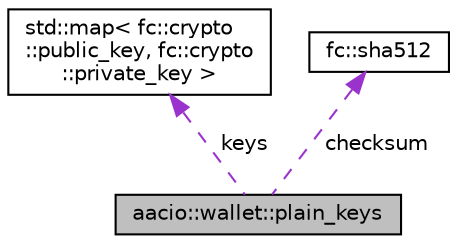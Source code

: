 digraph "aacio::wallet::plain_keys"
{
  edge [fontname="Helvetica",fontsize="10",labelfontname="Helvetica",labelfontsize="10"];
  node [fontname="Helvetica",fontsize="10",shape=record];
  Node1 [label="aacio::wallet::plain_keys",height=0.2,width=0.4,color="black", fillcolor="grey75", style="filled", fontcolor="black"];
  Node2 -> Node1 [dir="back",color="darkorchid3",fontsize="10",style="dashed",label=" keys" ];
  Node2 [label="std::map\< fc::crypto\l::public_key, fc::crypto\l::private_key \>",height=0.2,width=0.4,color="black", fillcolor="white", style="filled",URL="$classstd_1_1map.html"];
  Node3 -> Node1 [dir="back",color="darkorchid3",fontsize="10",style="dashed",label=" checksum" ];
  Node3 [label="fc::sha512",height=0.2,width=0.4,color="black", fillcolor="white", style="filled",URL="$classfc_1_1sha512.html"];
}
